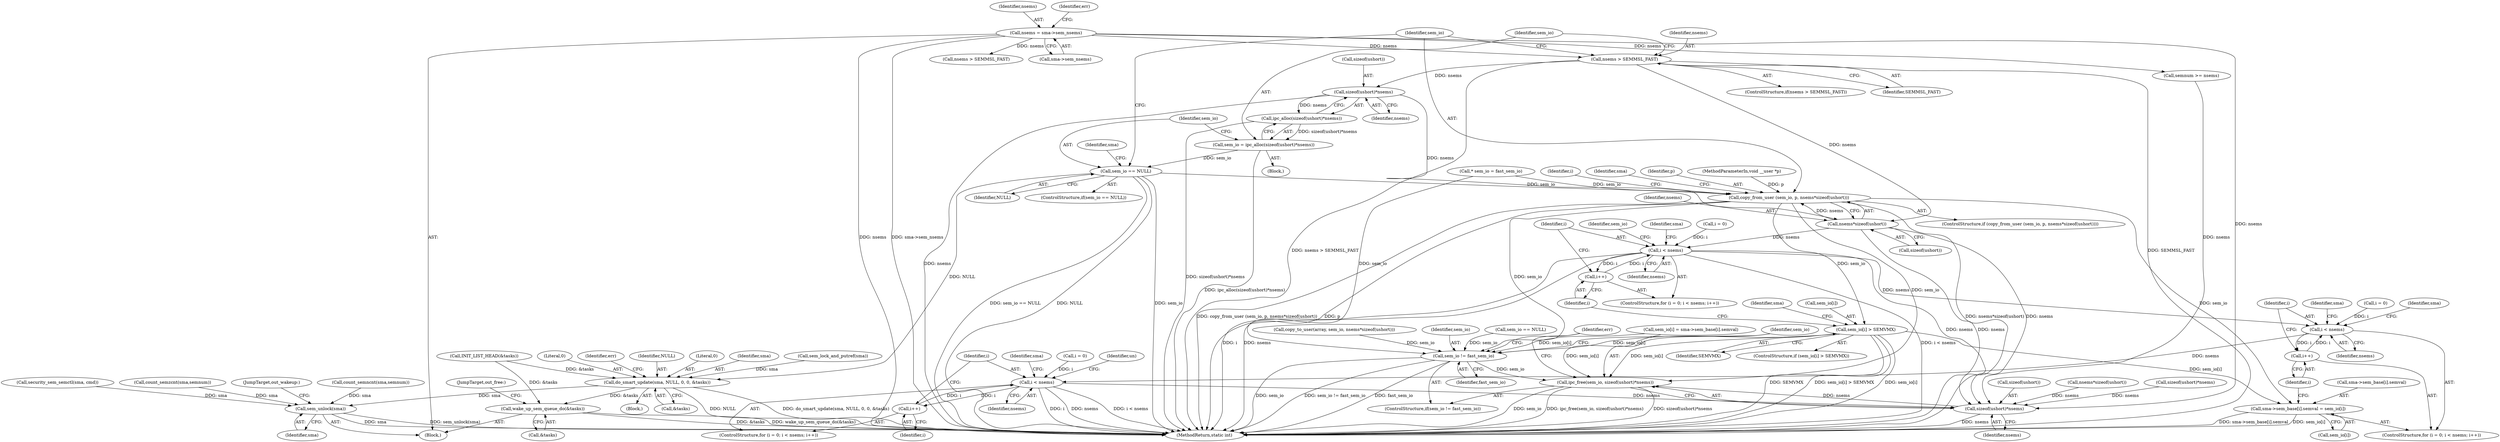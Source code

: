 digraph "0_linux_6062a8dc0517bce23e3c2f7d2fea5e22411269a3_12@API" {
"1000287" [label="(Call,sizeof(ushort)*nsems)"];
"1000280" [label="(Call,nsems > SEMMSL_FAST)"];
"1000136" [label="(Call,nsems = sma->sem_nsems)"];
"1000286" [label="(Call,ipc_alloc(sizeof(ushort)*nsems))"];
"1000284" [label="(Call,sem_io = ipc_alloc(sizeof(ushort)*nsems))"];
"1000292" [label="(Call,sem_io == NULL)"];
"1000302" [label="(Call,copy_from_user (sem_io, p, nsems*sizeof(ushort)))"];
"1000328" [label="(Call,sem_io[i] > SEMVMX)"];
"1000366" [label="(Call,sma->sem_base[i].semval = sem_io[i])"];
"1000487" [label="(Call,sem_io != fast_sem_io)"];
"1000490" [label="(Call,ipc_free(sem_io, sizeof(ushort)*nsems))"];
"1000406" [label="(Call,do_smart_update(sma, NULL, 0, 0, &tasks))"];
"1000479" [label="(Call,sem_unlock(sma))"];
"1000482" [label="(Call,wake_up_sem_queue_do(&tasks))"];
"1000305" [label="(Call,nsems*sizeof(ushort))"];
"1000321" [label="(Call,i < nsems)"];
"1000324" [label="(Call,i++)"];
"1000361" [label="(Call,i < nsems)"];
"1000364" [label="(Call,i++)"];
"1000389" [label="(Call,i < nsems)"];
"1000392" [label="(Call,i++)"];
"1000492" [label="(Call,sizeof(ushort)*nsems)"];
"1000490" [label="(Call,ipc_free(sem_io, sizeof(ushort)*nsems))"];
"1000307" [label="(Call,sizeof(ushort))"];
"1000365" [label="(Identifier,i)"];
"1000491" [label="(Identifier,sem_io)"];
"1000287" [label="(Call,sizeof(ushort)*nsems)"];
"1000324" [label="(Call,i++)"];
"1000330" [label="(Identifier,sem_io)"];
"1000327" [label="(ControlStructure,if (sem_io[i] > SEMVMX))"];
"1000302" [label="(Call,copy_from_user (sem_io, p, nsems*sizeof(ushort)))"];
"1000479" [label="(Call,sem_unlock(sma))"];
"1000243" [label="(Call,sem_io[i] = sma->sem_base[i].semval)"];
"1000406" [label="(Call,do_smart_update(sma, NULL, 0, 0, &tasks))"];
"1000186" [label="(Call,nsems > SEMMSL_FAST)"];
"1000335" [label="(Identifier,sma)"];
"1000390" [label="(Identifier,i)"];
"1000260" [label="(Call,copy_to_user(array, sem_io, nsems*sizeof(ushort)))"];
"1000297" [label="(Identifier,sma)"];
"1000200" [label="(Call,sem_io == NULL)"];
"1000341" [label="(Call,sem_lock_and_putref(sma))"];
"1000301" [label="(ControlStructure,if (copy_from_user (sem_io, p, nsems*sizeof(ushort))))"];
"1000328" [label="(Call,sem_io[i] > SEMVMX)"];
"1000138" [label="(Call,sma->sem_nsems)"];
"1000486" [label="(ControlStructure,if(sem_io != fast_sem_io))"];
"1000321" [label="(Call,i < nsems)"];
"1000281" [label="(Identifier,nsems)"];
"1000409" [label="(Literal,0)"];
"1000361" [label="(Call,i < nsems)"];
"1000137" [label="(Identifier,nsems)"];
"1000288" [label="(Call,sizeof(ushort))"];
"1000318" [label="(Call,i = 0)"];
"1000362" [label="(Identifier,i)"];
"1000273" [label="(Block,)"];
"1000323" [label="(Identifier,nsems)"];
"1000414" [label="(Identifier,err)"];
"1000306" [label="(Identifier,nsems)"];
"1000474" [label="(Call,count_semzcnt(sma,semnum))"];
"1000408" [label="(Identifier,NULL)"];
"1000342" [label="(Identifier,sma)"];
"1000311" [label="(Identifier,sma)"];
"1000304" [label="(Identifier,p)"];
"1000292" [label="(Call,sem_io == NULL)"];
"1000284" [label="(Call,sem_io = ipc_alloc(sizeof(ushort)*nsems))"];
"1000367" [label="(Call,sma->sem_base[i].semval)"];
"1000485" [label="(JumpTarget,out_free:)"];
"1000115" [label="(Call,* sem_io = fast_sem_io)"];
"1000286" [label="(Call,ipc_alloc(sizeof(ushort)*nsems))"];
"1000498" [label="(MethodReturn,static int)"];
"1000357" [label="(ControlStructure,for (i = 0; i < nsems; i++))"];
"1000322" [label="(Identifier,i)"];
"1000385" [label="(ControlStructure,for (i = 0; i < nsems; i++))"];
"1000386" [label="(Call,i = 0)"];
"1000280" [label="(Call,nsems > SEMMSL_FAST)"];
"1000290" [label="(Identifier,nsems)"];
"1000489" [label="(Identifier,fast_sem_io)"];
"1000488" [label="(Identifier,sem_io)"];
"1000389" [label="(Call,i < nsems)"];
"1000283" [label="(Block,)"];
"1000305" [label="(Call,nsems*sizeof(ushort))"];
"1000482" [label="(Call,wake_up_sem_queue_do(&tasks))"];
"1000303" [label="(Identifier,sem_io)"];
"1000294" [label="(Identifier,NULL)"];
"1000370" [label="(Identifier,sma)"];
"1000364" [label="(Call,i++)"];
"1000481" [label="(JumpTarget,out_wakeup:)"];
"1000332" [label="(Identifier,SEMVMX)"];
"1000492" [label="(Call,sizeof(ushort)*nsems)"];
"1000195" [label="(Call,sizeof(ushort)*nsems)"];
"1000480" [label="(Identifier,sma)"];
"1000391" [label="(Identifier,nsems)"];
"1000493" [label="(Call,sizeof(ushort))"];
"1000497" [label="(Identifier,err)"];
"1000363" [label="(Identifier,nsems)"];
"1000397" [label="(Identifier,un)"];
"1000279" [label="(ControlStructure,if(nsems > SEMMSL_FAST))"];
"1000381" [label="(Identifier,sma)"];
"1000142" [label="(Identifier,err)"];
"1000285" [label="(Identifier,sem_io)"];
"1000325" [label="(Identifier,i)"];
"1000403" [label="(Identifier,sma)"];
"1000467" [label="(Call,count_semncnt(sma,semnum))"];
"1000291" [label="(ControlStructure,if(sem_io == NULL))"];
"1000483" [label="(Call,&tasks)"];
"1000317" [label="(ControlStructure,for (i = 0; i < nsems; i++))"];
"1000329" [label="(Call,sem_io[i])"];
"1000119" [label="(Call,INIT_LIST_HEAD(&tasks))"];
"1000374" [label="(Call,sem_io[i])"];
"1000392" [label="(Call,i++)"];
"1000393" [label="(Identifier,i)"];
"1000282" [label="(Identifier,SEMMSL_FAST)"];
"1000410" [label="(Literal,0)"];
"1000358" [label="(Call,i = 0)"];
"1000107" [label="(MethodParameterIn,void __user *p)"];
"1000163" [label="(Call,security_sem_semctl(sma, cmd))"];
"1000136" [label="(Call,nsems = sma->sem_nsems)"];
"1000407" [label="(Identifier,sma)"];
"1000293" [label="(Identifier,sem_io)"];
"1000319" [label="(Identifier,i)"];
"1000426" [label="(Call,semnum >= nsems)"];
"1000263" [label="(Call,nsems*sizeof(ushort))"];
"1000366" [label="(Call,sma->sem_base[i].semval = sem_io[i])"];
"1000108" [label="(Block,)"];
"1000487" [label="(Call,sem_io != fast_sem_io)"];
"1000495" [label="(Identifier,nsems)"];
"1000411" [label="(Call,&tasks)"];
"1000287" -> "1000286"  [label="AST: "];
"1000287" -> "1000290"  [label="CFG: "];
"1000288" -> "1000287"  [label="AST: "];
"1000290" -> "1000287"  [label="AST: "];
"1000286" -> "1000287"  [label="CFG: "];
"1000287" -> "1000498"  [label="DDG: nsems"];
"1000287" -> "1000286"  [label="DDG: nsems"];
"1000280" -> "1000287"  [label="DDG: nsems"];
"1000287" -> "1000305"  [label="DDG: nsems"];
"1000280" -> "1000279"  [label="AST: "];
"1000280" -> "1000282"  [label="CFG: "];
"1000281" -> "1000280"  [label="AST: "];
"1000282" -> "1000280"  [label="AST: "];
"1000285" -> "1000280"  [label="CFG: "];
"1000303" -> "1000280"  [label="CFG: "];
"1000280" -> "1000498"  [label="DDG: SEMMSL_FAST"];
"1000280" -> "1000498"  [label="DDG: nsems > SEMMSL_FAST"];
"1000136" -> "1000280"  [label="DDG: nsems"];
"1000280" -> "1000305"  [label="DDG: nsems"];
"1000136" -> "1000108"  [label="AST: "];
"1000136" -> "1000138"  [label="CFG: "];
"1000137" -> "1000136"  [label="AST: "];
"1000138" -> "1000136"  [label="AST: "];
"1000142" -> "1000136"  [label="CFG: "];
"1000136" -> "1000498"  [label="DDG: sma->sem_nsems"];
"1000136" -> "1000498"  [label="DDG: nsems"];
"1000136" -> "1000186"  [label="DDG: nsems"];
"1000136" -> "1000426"  [label="DDG: nsems"];
"1000136" -> "1000492"  [label="DDG: nsems"];
"1000286" -> "1000284"  [label="AST: "];
"1000284" -> "1000286"  [label="CFG: "];
"1000286" -> "1000498"  [label="DDG: sizeof(ushort)*nsems"];
"1000286" -> "1000284"  [label="DDG: sizeof(ushort)*nsems"];
"1000284" -> "1000283"  [label="AST: "];
"1000285" -> "1000284"  [label="AST: "];
"1000293" -> "1000284"  [label="CFG: "];
"1000284" -> "1000498"  [label="DDG: ipc_alloc(sizeof(ushort)*nsems)"];
"1000284" -> "1000292"  [label="DDG: sem_io"];
"1000292" -> "1000291"  [label="AST: "];
"1000292" -> "1000294"  [label="CFG: "];
"1000293" -> "1000292"  [label="AST: "];
"1000294" -> "1000292"  [label="AST: "];
"1000297" -> "1000292"  [label="CFG: "];
"1000303" -> "1000292"  [label="CFG: "];
"1000292" -> "1000498"  [label="DDG: sem_io == NULL"];
"1000292" -> "1000498"  [label="DDG: NULL"];
"1000292" -> "1000498"  [label="DDG: sem_io"];
"1000292" -> "1000302"  [label="DDG: sem_io"];
"1000292" -> "1000406"  [label="DDG: NULL"];
"1000302" -> "1000301"  [label="AST: "];
"1000302" -> "1000305"  [label="CFG: "];
"1000303" -> "1000302"  [label="AST: "];
"1000304" -> "1000302"  [label="AST: "];
"1000305" -> "1000302"  [label="AST: "];
"1000311" -> "1000302"  [label="CFG: "];
"1000319" -> "1000302"  [label="CFG: "];
"1000302" -> "1000498"  [label="DDG: p"];
"1000302" -> "1000498"  [label="DDG: nsems*sizeof(ushort)"];
"1000302" -> "1000498"  [label="DDG: copy_from_user (sem_io, p, nsems*sizeof(ushort))"];
"1000115" -> "1000302"  [label="DDG: sem_io"];
"1000107" -> "1000302"  [label="DDG: p"];
"1000305" -> "1000302"  [label="DDG: nsems"];
"1000302" -> "1000328"  [label="DDG: sem_io"];
"1000302" -> "1000366"  [label="DDG: sem_io"];
"1000302" -> "1000487"  [label="DDG: sem_io"];
"1000302" -> "1000490"  [label="DDG: sem_io"];
"1000328" -> "1000327"  [label="AST: "];
"1000328" -> "1000332"  [label="CFG: "];
"1000329" -> "1000328"  [label="AST: "];
"1000332" -> "1000328"  [label="AST: "];
"1000335" -> "1000328"  [label="CFG: "];
"1000325" -> "1000328"  [label="CFG: "];
"1000328" -> "1000498"  [label="DDG: SEMVMX"];
"1000328" -> "1000498"  [label="DDG: sem_io[i] > SEMVMX"];
"1000328" -> "1000498"  [label="DDG: sem_io[i]"];
"1000328" -> "1000366"  [label="DDG: sem_io[i]"];
"1000328" -> "1000487"  [label="DDG: sem_io[i]"];
"1000328" -> "1000490"  [label="DDG: sem_io[i]"];
"1000366" -> "1000357"  [label="AST: "];
"1000366" -> "1000374"  [label="CFG: "];
"1000367" -> "1000366"  [label="AST: "];
"1000374" -> "1000366"  [label="AST: "];
"1000365" -> "1000366"  [label="CFG: "];
"1000366" -> "1000498"  [label="DDG: sma->sem_base[i].semval"];
"1000366" -> "1000498"  [label="DDG: sem_io[i]"];
"1000487" -> "1000486"  [label="AST: "];
"1000487" -> "1000489"  [label="CFG: "];
"1000488" -> "1000487"  [label="AST: "];
"1000489" -> "1000487"  [label="AST: "];
"1000491" -> "1000487"  [label="CFG: "];
"1000497" -> "1000487"  [label="CFG: "];
"1000487" -> "1000498"  [label="DDG: fast_sem_io"];
"1000487" -> "1000498"  [label="DDG: sem_io"];
"1000487" -> "1000498"  [label="DDG: sem_io != fast_sem_io"];
"1000200" -> "1000487"  [label="DDG: sem_io"];
"1000260" -> "1000487"  [label="DDG: sem_io"];
"1000243" -> "1000487"  [label="DDG: sem_io[i]"];
"1000115" -> "1000487"  [label="DDG: sem_io"];
"1000487" -> "1000490"  [label="DDG: sem_io"];
"1000490" -> "1000486"  [label="AST: "];
"1000490" -> "1000492"  [label="CFG: "];
"1000491" -> "1000490"  [label="AST: "];
"1000492" -> "1000490"  [label="AST: "];
"1000497" -> "1000490"  [label="CFG: "];
"1000490" -> "1000498"  [label="DDG: sem_io"];
"1000490" -> "1000498"  [label="DDG: ipc_free(sem_io, sizeof(ushort)*nsems)"];
"1000490" -> "1000498"  [label="DDG: sizeof(ushort)*nsems"];
"1000243" -> "1000490"  [label="DDG: sem_io[i]"];
"1000492" -> "1000490"  [label="DDG: nsems"];
"1000406" -> "1000273"  [label="AST: "];
"1000406" -> "1000411"  [label="CFG: "];
"1000407" -> "1000406"  [label="AST: "];
"1000408" -> "1000406"  [label="AST: "];
"1000409" -> "1000406"  [label="AST: "];
"1000410" -> "1000406"  [label="AST: "];
"1000411" -> "1000406"  [label="AST: "];
"1000414" -> "1000406"  [label="CFG: "];
"1000406" -> "1000498"  [label="DDG: NULL"];
"1000406" -> "1000498"  [label="DDG: do_smart_update(sma, NULL, 0, 0, &tasks)"];
"1000341" -> "1000406"  [label="DDG: sma"];
"1000119" -> "1000406"  [label="DDG: &tasks"];
"1000406" -> "1000479"  [label="DDG: sma"];
"1000406" -> "1000482"  [label="DDG: &tasks"];
"1000479" -> "1000108"  [label="AST: "];
"1000479" -> "1000480"  [label="CFG: "];
"1000480" -> "1000479"  [label="AST: "];
"1000481" -> "1000479"  [label="CFG: "];
"1000479" -> "1000498"  [label="DDG: sem_unlock(sma)"];
"1000479" -> "1000498"  [label="DDG: sma"];
"1000163" -> "1000479"  [label="DDG: sma"];
"1000467" -> "1000479"  [label="DDG: sma"];
"1000474" -> "1000479"  [label="DDG: sma"];
"1000482" -> "1000108"  [label="AST: "];
"1000482" -> "1000483"  [label="CFG: "];
"1000483" -> "1000482"  [label="AST: "];
"1000485" -> "1000482"  [label="CFG: "];
"1000482" -> "1000498"  [label="DDG: &tasks"];
"1000482" -> "1000498"  [label="DDG: wake_up_sem_queue_do(&tasks)"];
"1000119" -> "1000482"  [label="DDG: &tasks"];
"1000305" -> "1000307"  [label="CFG: "];
"1000306" -> "1000305"  [label="AST: "];
"1000307" -> "1000305"  [label="AST: "];
"1000305" -> "1000498"  [label="DDG: nsems"];
"1000305" -> "1000321"  [label="DDG: nsems"];
"1000305" -> "1000492"  [label="DDG: nsems"];
"1000321" -> "1000317"  [label="AST: "];
"1000321" -> "1000323"  [label="CFG: "];
"1000322" -> "1000321"  [label="AST: "];
"1000323" -> "1000321"  [label="AST: "];
"1000330" -> "1000321"  [label="CFG: "];
"1000342" -> "1000321"  [label="CFG: "];
"1000321" -> "1000498"  [label="DDG: i"];
"1000321" -> "1000498"  [label="DDG: nsems"];
"1000321" -> "1000498"  [label="DDG: i < nsems"];
"1000318" -> "1000321"  [label="DDG: i"];
"1000324" -> "1000321"  [label="DDG: i"];
"1000321" -> "1000324"  [label="DDG: i"];
"1000321" -> "1000361"  [label="DDG: nsems"];
"1000321" -> "1000492"  [label="DDG: nsems"];
"1000324" -> "1000317"  [label="AST: "];
"1000324" -> "1000325"  [label="CFG: "];
"1000325" -> "1000324"  [label="AST: "];
"1000322" -> "1000324"  [label="CFG: "];
"1000361" -> "1000357"  [label="AST: "];
"1000361" -> "1000363"  [label="CFG: "];
"1000362" -> "1000361"  [label="AST: "];
"1000363" -> "1000361"  [label="AST: "];
"1000370" -> "1000361"  [label="CFG: "];
"1000381" -> "1000361"  [label="CFG: "];
"1000364" -> "1000361"  [label="DDG: i"];
"1000358" -> "1000361"  [label="DDG: i"];
"1000361" -> "1000364"  [label="DDG: i"];
"1000361" -> "1000389"  [label="DDG: nsems"];
"1000364" -> "1000357"  [label="AST: "];
"1000364" -> "1000365"  [label="CFG: "];
"1000365" -> "1000364"  [label="AST: "];
"1000362" -> "1000364"  [label="CFG: "];
"1000389" -> "1000385"  [label="AST: "];
"1000389" -> "1000391"  [label="CFG: "];
"1000390" -> "1000389"  [label="AST: "];
"1000391" -> "1000389"  [label="AST: "];
"1000397" -> "1000389"  [label="CFG: "];
"1000403" -> "1000389"  [label="CFG: "];
"1000389" -> "1000498"  [label="DDG: i < nsems"];
"1000389" -> "1000498"  [label="DDG: i"];
"1000389" -> "1000498"  [label="DDG: nsems"];
"1000392" -> "1000389"  [label="DDG: i"];
"1000386" -> "1000389"  [label="DDG: i"];
"1000389" -> "1000392"  [label="DDG: i"];
"1000389" -> "1000492"  [label="DDG: nsems"];
"1000392" -> "1000385"  [label="AST: "];
"1000392" -> "1000393"  [label="CFG: "];
"1000393" -> "1000392"  [label="AST: "];
"1000390" -> "1000392"  [label="CFG: "];
"1000492" -> "1000495"  [label="CFG: "];
"1000493" -> "1000492"  [label="AST: "];
"1000495" -> "1000492"  [label="AST: "];
"1000492" -> "1000498"  [label="DDG: nsems"];
"1000426" -> "1000492"  [label="DDG: nsems"];
"1000263" -> "1000492"  [label="DDG: nsems"];
"1000195" -> "1000492"  [label="DDG: nsems"];
}
